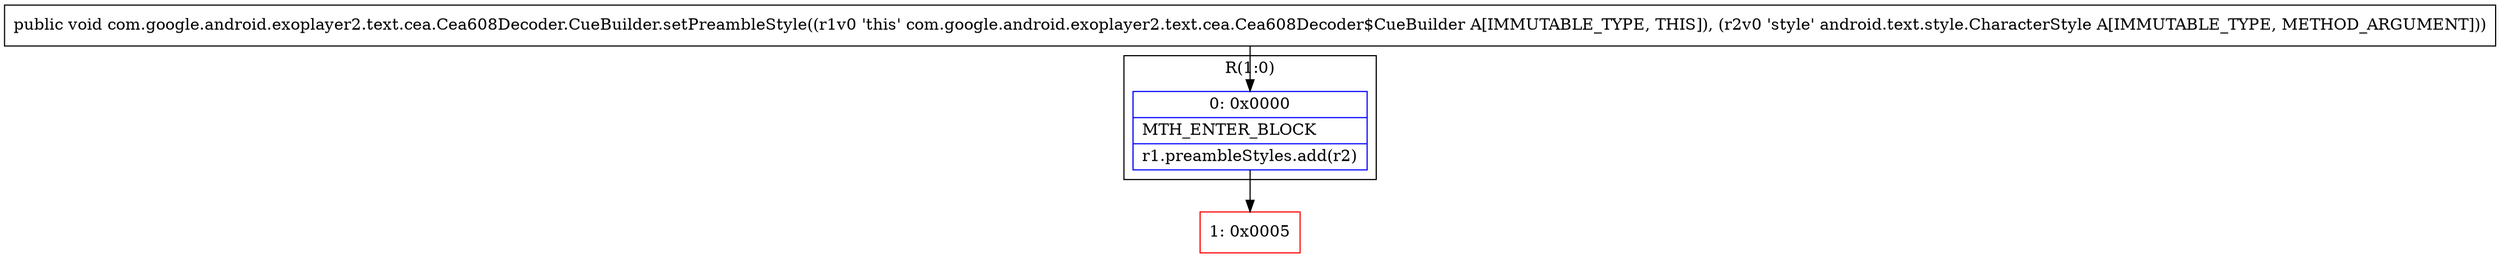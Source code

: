 digraph "CFG forcom.google.android.exoplayer2.text.cea.Cea608Decoder.CueBuilder.setPreambleStyle(Landroid\/text\/style\/CharacterStyle;)V" {
subgraph cluster_Region_818249026 {
label = "R(1:0)";
node [shape=record,color=blue];
Node_0 [shape=record,label="{0\:\ 0x0000|MTH_ENTER_BLOCK\l|r1.preambleStyles.add(r2)\l}"];
}
Node_1 [shape=record,color=red,label="{1\:\ 0x0005}"];
MethodNode[shape=record,label="{public void com.google.android.exoplayer2.text.cea.Cea608Decoder.CueBuilder.setPreambleStyle((r1v0 'this' com.google.android.exoplayer2.text.cea.Cea608Decoder$CueBuilder A[IMMUTABLE_TYPE, THIS]), (r2v0 'style' android.text.style.CharacterStyle A[IMMUTABLE_TYPE, METHOD_ARGUMENT])) }"];
MethodNode -> Node_0;
Node_0 -> Node_1;
}

